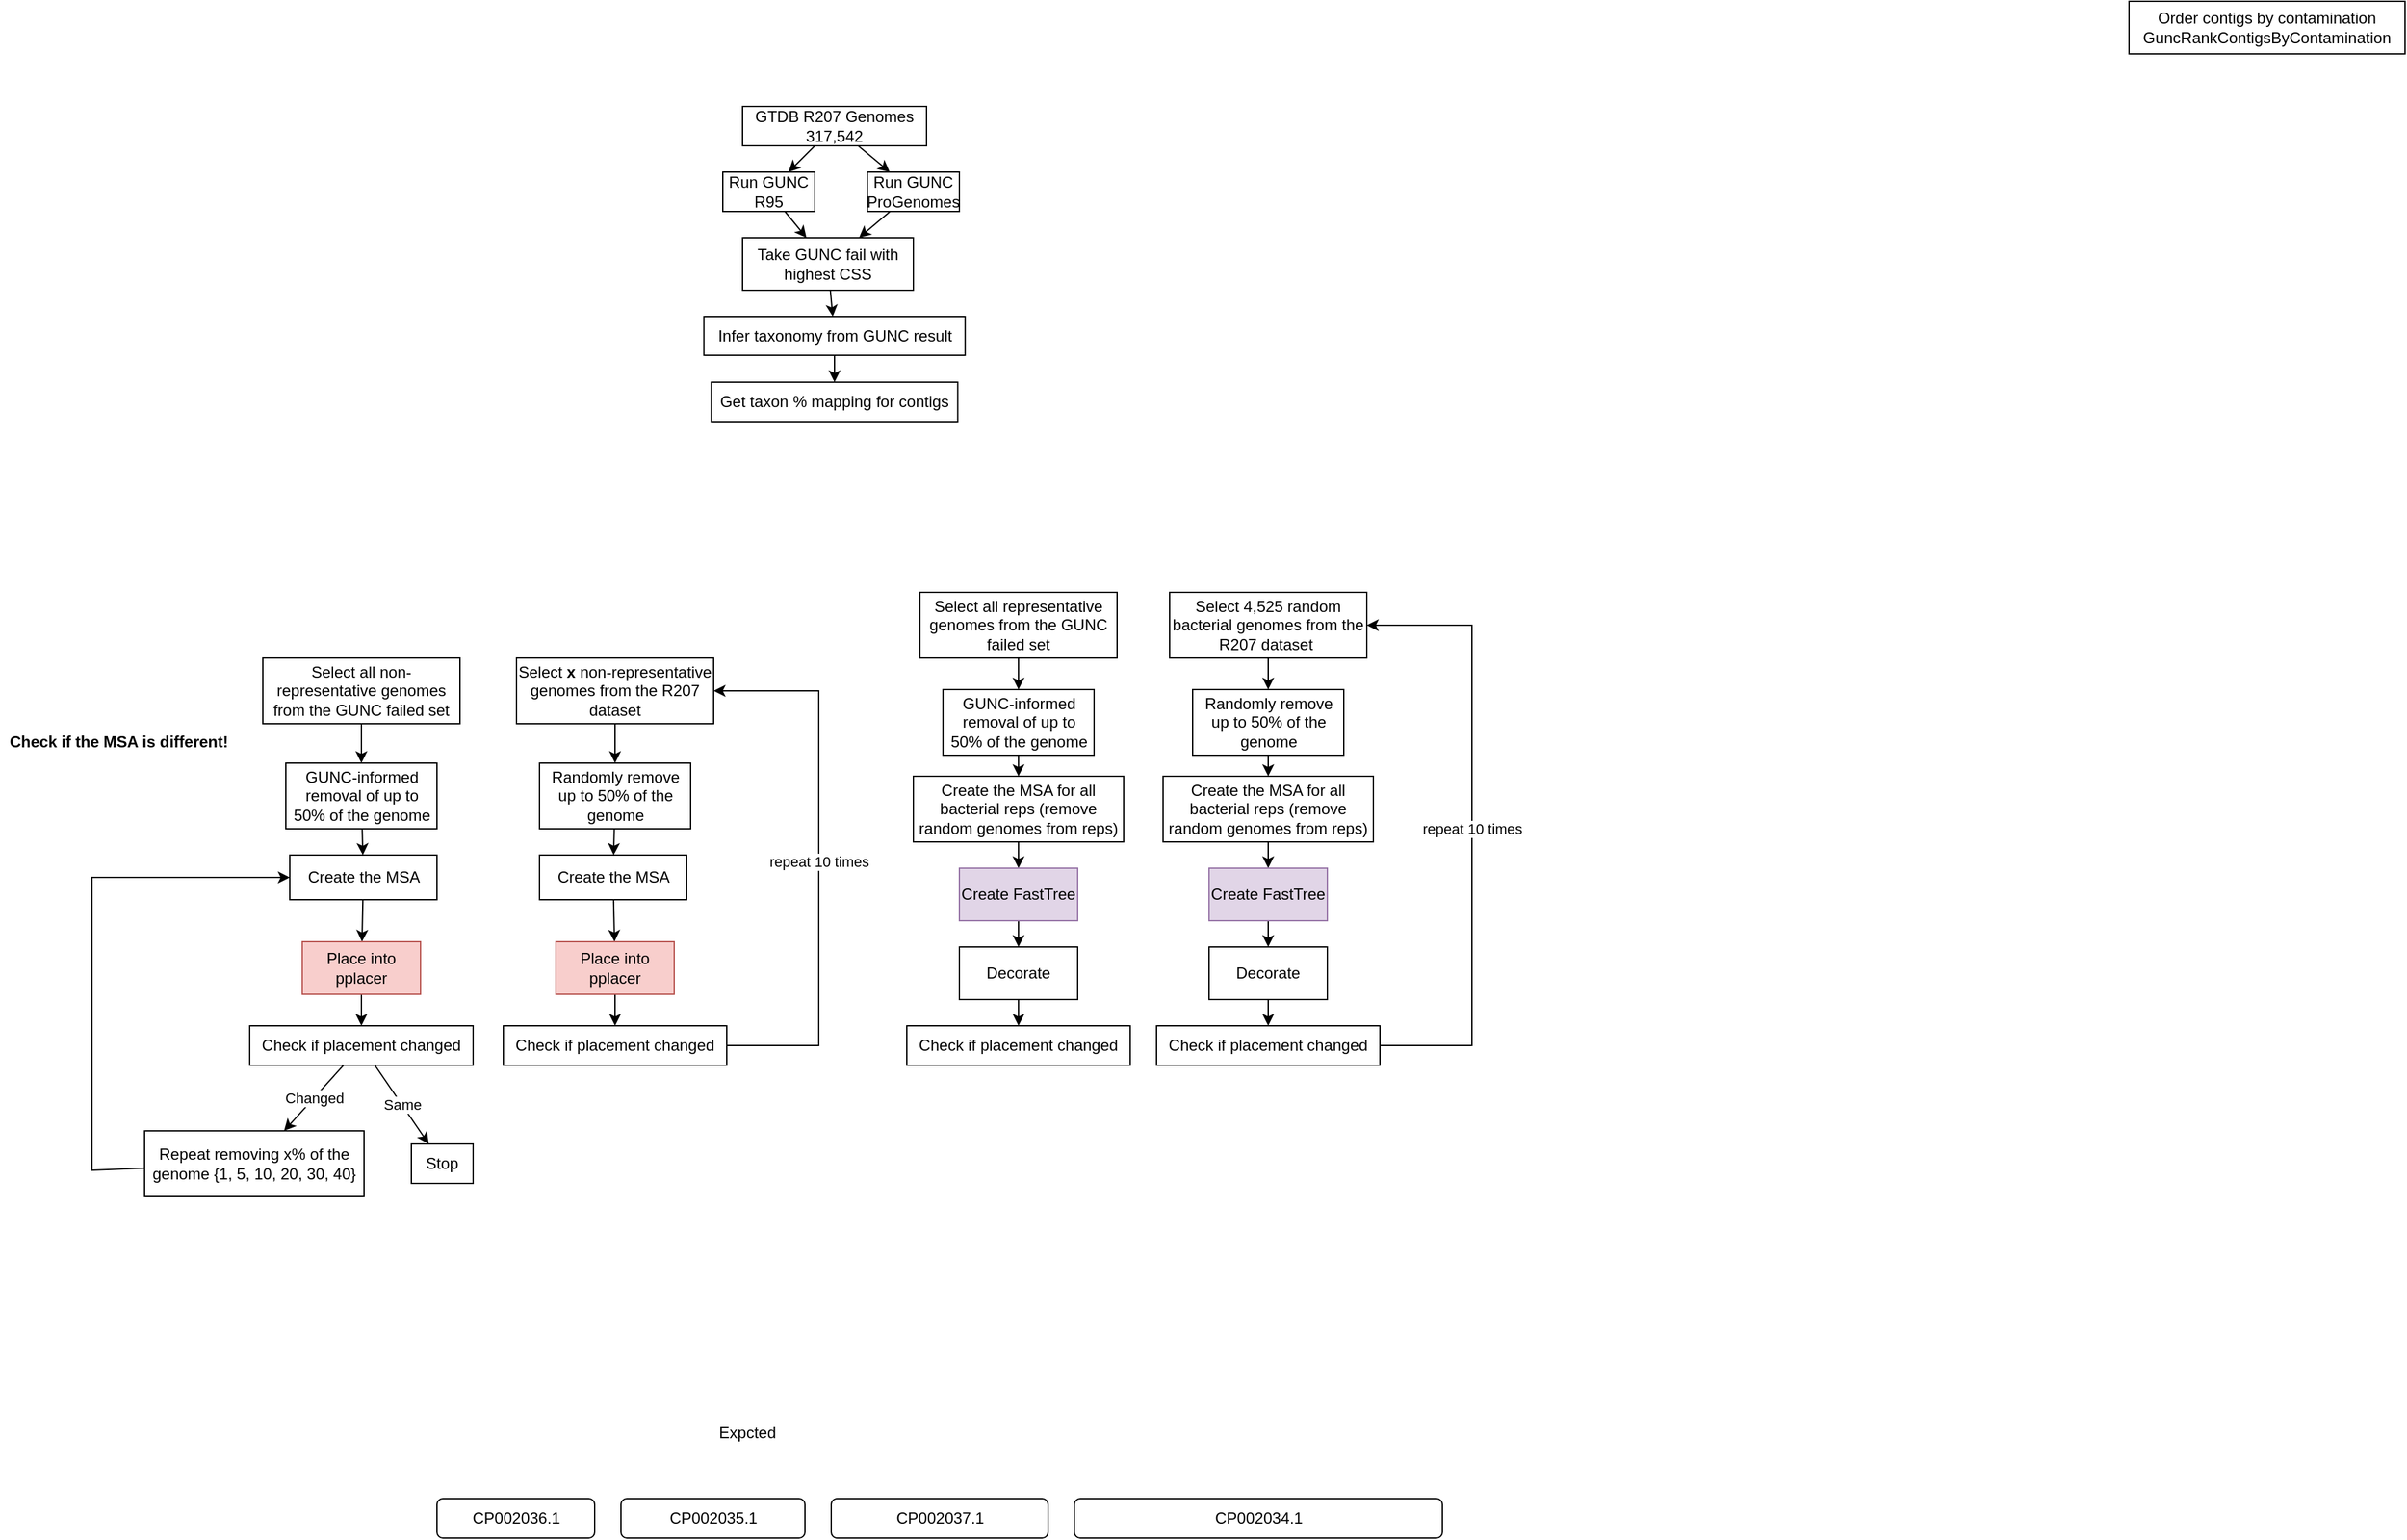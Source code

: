 <mxfile version="15.7.3" type="device" pages="2"><diagram id="BZs-kyZSfalM-sCaPS3Q" name="Page-1"><mxGraphModel dx="2760" dy="851" grid="1" gridSize="10" guides="1" tooltips="1" connect="1" arrows="1" fold="1" page="1" pageScale="1" pageWidth="827" pageHeight="1169" math="0" shadow="0"><root><mxCell id="0"/><mxCell id="1" parent="0"/><mxCell id="343sJYEbCged1Htj7GP3-2" value="Order contigs by contamination&lt;br&gt;GuncRankContigsByContamination" style="rounded=0;whiteSpace=wrap;html=1;" parent="1" vertex="1"><mxGeometry x="410" y="250" width="210" height="40" as="geometry"/></mxCell><mxCell id="XcvEjJbBpCbjyc1W0WB5-16" style="edgeStyle=none;rounded=0;orthogonalLoop=1;jettySize=auto;html=1;" parent="1" source="XcvEjJbBpCbjyc1W0WB5-14" target="XcvEjJbBpCbjyc1W0WB5-15" edge="1"><mxGeometry relative="1" as="geometry"/></mxCell><mxCell id="XcvEjJbBpCbjyc1W0WB5-14" value="Select 4,525 random bacterial genomes from the R207 dataset&amp;nbsp;" style="whiteSpace=wrap;html=1;" parent="1" vertex="1"><mxGeometry x="-320" y="700" width="150" height="50" as="geometry"/></mxCell><mxCell id="XcvEjJbBpCbjyc1W0WB5-18" style="edgeStyle=none;rounded=0;orthogonalLoop=1;jettySize=auto;html=1;" parent="1" source="XcvEjJbBpCbjyc1W0WB5-15" target="XcvEjJbBpCbjyc1W0WB5-17" edge="1"><mxGeometry relative="1" as="geometry"/></mxCell><mxCell id="XcvEjJbBpCbjyc1W0WB5-15" value="Randomly remove up to 50% of the genome" style="whiteSpace=wrap;html=1;" parent="1" vertex="1"><mxGeometry x="-302.5" y="774" width="115" height="50" as="geometry"/></mxCell><mxCell id="XcvEjJbBpCbjyc1W0WB5-20" style="edgeStyle=none;rounded=0;orthogonalLoop=1;jettySize=auto;html=1;" parent="1" source="XcvEjJbBpCbjyc1W0WB5-17" target="XcvEjJbBpCbjyc1W0WB5-19" edge="1"><mxGeometry relative="1" as="geometry"/></mxCell><mxCell id="XcvEjJbBpCbjyc1W0WB5-17" value="Create the MSA for all bacterial reps (remove random genomes from reps)" style="whiteSpace=wrap;html=1;" parent="1" vertex="1"><mxGeometry x="-325" y="840" width="160" height="50" as="geometry"/></mxCell><mxCell id="XcvEjJbBpCbjyc1W0WB5-22" style="edgeStyle=none;rounded=0;orthogonalLoop=1;jettySize=auto;html=1;" parent="1" source="XcvEjJbBpCbjyc1W0WB5-19" target="XcvEjJbBpCbjyc1W0WB5-21" edge="1"><mxGeometry relative="1" as="geometry"/></mxCell><mxCell id="XcvEjJbBpCbjyc1W0WB5-19" value="Create FastTree" style="whiteSpace=wrap;html=1;fillColor=#e1d5e7;strokeColor=#9673a6;" parent="1" vertex="1"><mxGeometry x="-290" y="910" width="90" height="40" as="geometry"/></mxCell><mxCell id="XcvEjJbBpCbjyc1W0WB5-24" style="edgeStyle=none;rounded=0;orthogonalLoop=1;jettySize=auto;html=1;" parent="1" source="XcvEjJbBpCbjyc1W0WB5-21" target="XcvEjJbBpCbjyc1W0WB5-23" edge="1"><mxGeometry relative="1" as="geometry"/></mxCell><mxCell id="XcvEjJbBpCbjyc1W0WB5-21" value="Decorate" style="whiteSpace=wrap;html=1;" parent="1" vertex="1"><mxGeometry x="-290" y="970" width="90" height="40" as="geometry"/></mxCell><mxCell id="XcvEjJbBpCbjyc1W0WB5-25" value="repeat 10 times" style="edgeStyle=none;rounded=0;orthogonalLoop=1;jettySize=auto;html=1;" parent="1" source="XcvEjJbBpCbjyc1W0WB5-23" target="XcvEjJbBpCbjyc1W0WB5-14" edge="1"><mxGeometry relative="1" as="geometry"><Array as="points"><mxPoint x="-90" y="1045"/><mxPoint x="-90" y="725"/></Array></mxGeometry></mxCell><mxCell id="XcvEjJbBpCbjyc1W0WB5-23" value="Check if placement changed" style="whiteSpace=wrap;html=1;" parent="1" vertex="1"><mxGeometry x="-330" y="1030" width="170" height="30" as="geometry"/></mxCell><mxCell id="XcvEjJbBpCbjyc1W0WB5-36" style="edgeStyle=none;rounded=0;orthogonalLoop=1;jettySize=auto;html=1;" parent="1" source="XcvEjJbBpCbjyc1W0WB5-27" target="XcvEjJbBpCbjyc1W0WB5-30" edge="1"><mxGeometry relative="1" as="geometry"/></mxCell><mxCell id="XcvEjJbBpCbjyc1W0WB5-27" value="GUNC-informed removal of up to 50% of the genome" style="whiteSpace=wrap;html=1;" parent="1" vertex="1"><mxGeometry x="-492.5" y="774" width="115" height="50" as="geometry"/></mxCell><mxCell id="XcvEjJbBpCbjyc1W0WB5-29" style="edgeStyle=none;rounded=0;orthogonalLoop=1;jettySize=auto;html=1;" parent="1" source="XcvEjJbBpCbjyc1W0WB5-30" target="XcvEjJbBpCbjyc1W0WB5-32" edge="1"><mxGeometry relative="1" as="geometry"/></mxCell><mxCell id="XcvEjJbBpCbjyc1W0WB5-30" value="Create the MSA for all bacterial reps (remove random genomes from reps)" style="whiteSpace=wrap;html=1;" parent="1" vertex="1"><mxGeometry x="-515" y="840" width="160" height="50" as="geometry"/></mxCell><mxCell id="XcvEjJbBpCbjyc1W0WB5-31" style="edgeStyle=none;rounded=0;orthogonalLoop=1;jettySize=auto;html=1;" parent="1" source="XcvEjJbBpCbjyc1W0WB5-32" target="XcvEjJbBpCbjyc1W0WB5-34" edge="1"><mxGeometry relative="1" as="geometry"/></mxCell><mxCell id="XcvEjJbBpCbjyc1W0WB5-32" value="Create FastTree" style="whiteSpace=wrap;html=1;fillColor=#e1d5e7;strokeColor=#9673a6;" parent="1" vertex="1"><mxGeometry x="-480" y="910" width="90" height="40" as="geometry"/></mxCell><mxCell id="XcvEjJbBpCbjyc1W0WB5-33" style="edgeStyle=none;rounded=0;orthogonalLoop=1;jettySize=auto;html=1;" parent="1" source="XcvEjJbBpCbjyc1W0WB5-34" target="XcvEjJbBpCbjyc1W0WB5-35" edge="1"><mxGeometry relative="1" as="geometry"/></mxCell><mxCell id="XcvEjJbBpCbjyc1W0WB5-34" value="Decorate" style="whiteSpace=wrap;html=1;" parent="1" vertex="1"><mxGeometry x="-480" y="970" width="90" height="40" as="geometry"/></mxCell><mxCell id="XcvEjJbBpCbjyc1W0WB5-35" value="Check if placement changed" style="whiteSpace=wrap;html=1;" parent="1" vertex="1"><mxGeometry x="-520" y="1030" width="170" height="30" as="geometry"/></mxCell><mxCell id="XcvEjJbBpCbjyc1W0WB5-57" style="edgeStyle=none;rounded=0;orthogonalLoop=1;jettySize=auto;html=1;" parent="1" source="XcvEjJbBpCbjyc1W0WB5-38" target="XcvEjJbBpCbjyc1W0WB5-42" edge="1"><mxGeometry relative="1" as="geometry"/></mxCell><mxCell id="XcvEjJbBpCbjyc1W0WB5-38" value="Select &lt;b&gt;x&lt;/b&gt;&amp;nbsp;non-representative genomes from the R207 dataset" style="whiteSpace=wrap;html=1;" parent="1" vertex="1"><mxGeometry x="-817" y="750" width="150" height="50" as="geometry"/></mxCell><mxCell id="XcvEjJbBpCbjyc1W0WB5-56" style="edgeStyle=none;rounded=0;orthogonalLoop=1;jettySize=auto;html=1;" parent="1" source="XcvEjJbBpCbjyc1W0WB5-39" target="XcvEjJbBpCbjyc1W0WB5-58" edge="1"><mxGeometry relative="1" as="geometry"><mxPoint x="-935" y="896" as="targetPoint"/></mxGeometry></mxCell><mxCell id="XcvEjJbBpCbjyc1W0WB5-39" value="GUNC-informed removal of up to 50% of the genome" style="whiteSpace=wrap;html=1;" parent="1" vertex="1"><mxGeometry x="-992.5" y="830" width="115" height="50" as="geometry"/></mxCell><mxCell id="XcvEjJbBpCbjyc1W0WB5-41" style="edgeStyle=none;rounded=0;orthogonalLoop=1;jettySize=auto;html=1;" parent="1" source="XcvEjJbBpCbjyc1W0WB5-42" target="XcvEjJbBpCbjyc1W0WB5-44" edge="1"><mxGeometry relative="1" as="geometry"/></mxCell><mxCell id="XcvEjJbBpCbjyc1W0WB5-42" value="Randomly remove up to 50% of the genome" style="whiteSpace=wrap;html=1;" parent="1" vertex="1"><mxGeometry x="-799.5" y="830" width="115" height="50" as="geometry"/></mxCell><mxCell id="XcvEjJbBpCbjyc1W0WB5-43" style="edgeStyle=none;rounded=0;orthogonalLoop=1;jettySize=auto;html=1;" parent="1" source="XcvEjJbBpCbjyc1W0WB5-44" target="XcvEjJbBpCbjyc1W0WB5-46" edge="1"><mxGeometry relative="1" as="geometry"/></mxCell><mxCell id="XcvEjJbBpCbjyc1W0WB5-44" value="Create the MSA" style="whiteSpace=wrap;html=1;" parent="1" vertex="1"><mxGeometry x="-799.5" y="900" width="112" height="34" as="geometry"/></mxCell><mxCell id="XcvEjJbBpCbjyc1W0WB5-45" style="edgeStyle=none;rounded=0;orthogonalLoop=1;jettySize=auto;html=1;" parent="1" source="XcvEjJbBpCbjyc1W0WB5-46" target="XcvEjJbBpCbjyc1W0WB5-50" edge="1"><mxGeometry relative="1" as="geometry"><mxPoint x="-742" y="1026" as="targetPoint"/></mxGeometry></mxCell><mxCell id="XcvEjJbBpCbjyc1W0WB5-46" value="Place into pplacer" style="whiteSpace=wrap;html=1;fillColor=#f8cecc;strokeColor=#b85450;" parent="1" vertex="1"><mxGeometry x="-787" y="966" width="90" height="40" as="geometry"/></mxCell><mxCell id="XcvEjJbBpCbjyc1W0WB5-49" value="repeat 10 times" style="edgeStyle=none;rounded=0;orthogonalLoop=1;jettySize=auto;html=1;" parent="1" source="XcvEjJbBpCbjyc1W0WB5-50" target="XcvEjJbBpCbjyc1W0WB5-38" edge="1"><mxGeometry relative="1" as="geometry"><Array as="points"><mxPoint x="-587" y="1045"/><mxPoint x="-587" y="775"/></Array></mxGeometry></mxCell><mxCell id="XcvEjJbBpCbjyc1W0WB5-50" value="Check if placement changed" style="whiteSpace=wrap;html=1;" parent="1" vertex="1"><mxGeometry x="-827" y="1030" width="170" height="30" as="geometry"/></mxCell><mxCell id="XcvEjJbBpCbjyc1W0WB5-51" style="edgeStyle=none;rounded=0;orthogonalLoop=1;jettySize=auto;html=1;" parent="1" source="XcvEjJbBpCbjyc1W0WB5-58" target="XcvEjJbBpCbjyc1W0WB5-54" edge="1"><mxGeometry relative="1" as="geometry"><mxPoint x="-935" y="946" as="sourcePoint"/></mxGeometry></mxCell><mxCell id="XcvEjJbBpCbjyc1W0WB5-53" style="edgeStyle=none;rounded=0;orthogonalLoop=1;jettySize=auto;html=1;" parent="1" source="XcvEjJbBpCbjyc1W0WB5-54" target="XcvEjJbBpCbjyc1W0WB5-55" edge="1"><mxGeometry relative="1" as="geometry"><mxPoint x="-935" y="1026" as="targetPoint"/></mxGeometry></mxCell><mxCell id="XcvEjJbBpCbjyc1W0WB5-54" value="Place into pplacer" style="whiteSpace=wrap;html=1;fillColor=#f8cecc;strokeColor=#b85450;" parent="1" vertex="1"><mxGeometry x="-980" y="966" width="90" height="40" as="geometry"/></mxCell><mxCell id="XcvEjJbBpCbjyc1W0WB5-78" value="Same" style="edgeStyle=none;rounded=0;orthogonalLoop=1;jettySize=auto;html=1;" parent="1" source="XcvEjJbBpCbjyc1W0WB5-55" target="XcvEjJbBpCbjyc1W0WB5-77" edge="1"><mxGeometry relative="1" as="geometry"/></mxCell><mxCell id="XcvEjJbBpCbjyc1W0WB5-81" value="Changed" style="edgeStyle=none;rounded=0;orthogonalLoop=1;jettySize=auto;html=1;" parent="1" source="XcvEjJbBpCbjyc1W0WB5-55" target="XcvEjJbBpCbjyc1W0WB5-80" edge="1"><mxGeometry relative="1" as="geometry"/></mxCell><mxCell id="XcvEjJbBpCbjyc1W0WB5-55" value="Check if placement changed" style="whiteSpace=wrap;html=1;" parent="1" vertex="1"><mxGeometry x="-1020" y="1030" width="170" height="30" as="geometry"/></mxCell><mxCell id="XcvEjJbBpCbjyc1W0WB5-58" value="Create the MSA" style="whiteSpace=wrap;html=1;" parent="1" vertex="1"><mxGeometry x="-989.5" y="900" width="112" height="34" as="geometry"/></mxCell><mxCell id="XcvEjJbBpCbjyc1W0WB5-64" style="edgeStyle=none;rounded=0;orthogonalLoop=1;jettySize=auto;html=1;" parent="1" source="XcvEjJbBpCbjyc1W0WB5-59" target="XcvEjJbBpCbjyc1W0WB5-62" edge="1"><mxGeometry relative="1" as="geometry"/></mxCell><mxCell id="XcvEjJbBpCbjyc1W0WB5-65" style="edgeStyle=none;rounded=0;orthogonalLoop=1;jettySize=auto;html=1;" parent="1" source="XcvEjJbBpCbjyc1W0WB5-59" target="XcvEjJbBpCbjyc1W0WB5-61" edge="1"><mxGeometry relative="1" as="geometry"/></mxCell><mxCell id="XcvEjJbBpCbjyc1W0WB5-59" value="GTDB R207 Genomes&lt;br&gt;317,542" style="rounded=0;whiteSpace=wrap;html=1;" parent="1" vertex="1"><mxGeometry x="-645" y="330" width="140" height="30" as="geometry"/></mxCell><mxCell id="XcvEjJbBpCbjyc1W0WB5-66" style="edgeStyle=none;rounded=0;orthogonalLoop=1;jettySize=auto;html=1;" parent="1" source="XcvEjJbBpCbjyc1W0WB5-61" target="XcvEjJbBpCbjyc1W0WB5-63" edge="1"><mxGeometry relative="1" as="geometry"/></mxCell><mxCell id="XcvEjJbBpCbjyc1W0WB5-61" value="Run GUNC R95" style="rounded=0;whiteSpace=wrap;html=1;" parent="1" vertex="1"><mxGeometry x="-660" y="380" width="70" height="30" as="geometry"/></mxCell><mxCell id="XcvEjJbBpCbjyc1W0WB5-67" style="edgeStyle=none;rounded=0;orthogonalLoop=1;jettySize=auto;html=1;" parent="1" source="XcvEjJbBpCbjyc1W0WB5-62" target="XcvEjJbBpCbjyc1W0WB5-63" edge="1"><mxGeometry relative="1" as="geometry"/></mxCell><mxCell id="XcvEjJbBpCbjyc1W0WB5-62" value="Run GUNC ProGenomes" style="rounded=0;whiteSpace=wrap;html=1;" parent="1" vertex="1"><mxGeometry x="-550" y="380" width="70" height="30" as="geometry"/></mxCell><mxCell id="XcvEjJbBpCbjyc1W0WB5-70" style="edgeStyle=none;rounded=0;orthogonalLoop=1;jettySize=auto;html=1;" parent="1" source="XcvEjJbBpCbjyc1W0WB5-63" target="XcvEjJbBpCbjyc1W0WB5-68" edge="1"><mxGeometry relative="1" as="geometry"/></mxCell><mxCell id="XcvEjJbBpCbjyc1W0WB5-63" value="Take GUNC fail with highest CSS" style="rounded=0;whiteSpace=wrap;html=1;" parent="1" vertex="1"><mxGeometry x="-645" y="430" width="130" height="40" as="geometry"/></mxCell><mxCell id="XcvEjJbBpCbjyc1W0WB5-72" style="edgeStyle=none;rounded=0;orthogonalLoop=1;jettySize=auto;html=1;" parent="1" source="XcvEjJbBpCbjyc1W0WB5-68" target="XcvEjJbBpCbjyc1W0WB5-71" edge="1"><mxGeometry relative="1" as="geometry"/></mxCell><mxCell id="XcvEjJbBpCbjyc1W0WB5-68" value="Infer taxonomy from GUNC result" style="rounded=0;whiteSpace=wrap;html=1;" parent="1" vertex="1"><mxGeometry x="-674.37" y="490" width="198.75" height="29.5" as="geometry"/></mxCell><mxCell id="XcvEjJbBpCbjyc1W0WB5-71" value="Get taxon % mapping for contigs" style="rounded=0;whiteSpace=wrap;html=1;" parent="1" vertex="1"><mxGeometry x="-668.75" y="540" width="187.5" height="30" as="geometry"/></mxCell><mxCell id="XcvEjJbBpCbjyc1W0WB5-74" style="edgeStyle=none;rounded=0;orthogonalLoop=1;jettySize=auto;html=1;" parent="1" source="XcvEjJbBpCbjyc1W0WB5-73" target="XcvEjJbBpCbjyc1W0WB5-39" edge="1"><mxGeometry relative="1" as="geometry"/></mxCell><mxCell id="XcvEjJbBpCbjyc1W0WB5-73" value="Select all non-representative genomes from the GUNC failed set" style="whiteSpace=wrap;html=1;" parent="1" vertex="1"><mxGeometry x="-1010" y="750" width="150" height="50" as="geometry"/></mxCell><mxCell id="XcvEjJbBpCbjyc1W0WB5-76" style="edgeStyle=none;rounded=0;orthogonalLoop=1;jettySize=auto;html=1;" parent="1" source="XcvEjJbBpCbjyc1W0WB5-75" target="XcvEjJbBpCbjyc1W0WB5-27" edge="1"><mxGeometry relative="1" as="geometry"/></mxCell><mxCell id="XcvEjJbBpCbjyc1W0WB5-75" value="Select all representative genomes from the GUNC failed set" style="whiteSpace=wrap;html=1;" parent="1" vertex="1"><mxGeometry x="-510" y="700" width="150" height="50" as="geometry"/></mxCell><mxCell id="XcvEjJbBpCbjyc1W0WB5-77" value="Stop" style="whiteSpace=wrap;html=1;" parent="1" vertex="1"><mxGeometry x="-897" y="1120" width="47" height="30" as="geometry"/></mxCell><mxCell id="XcvEjJbBpCbjyc1W0WB5-82" style="edgeStyle=none;rounded=0;orthogonalLoop=1;jettySize=auto;html=1;" parent="1" source="XcvEjJbBpCbjyc1W0WB5-80" target="XcvEjJbBpCbjyc1W0WB5-58" edge="1"><mxGeometry relative="1" as="geometry"><Array as="points"><mxPoint x="-1140" y="1140"/><mxPoint x="-1140" y="917"/></Array></mxGeometry></mxCell><mxCell id="XcvEjJbBpCbjyc1W0WB5-80" value="Repeat removing x% of the genome {1, 5, 10, 20, 30, 40}" style="whiteSpace=wrap;html=1;" parent="1" vertex="1"><mxGeometry x="-1100" y="1110" width="167" height="50" as="geometry"/></mxCell><mxCell id="XcvEjJbBpCbjyc1W0WB5-83" value="Check if the MSA is different!" style="text;html=1;align=center;verticalAlign=middle;resizable=0;points=[];autosize=1;strokeColor=none;fillColor=none;fontStyle=1" parent="1" vertex="1"><mxGeometry x="-1210" y="804" width="180" height="20" as="geometry"/></mxCell><mxCell id="XcvEjJbBpCbjyc1W0WB5-110" value="CP002036.1" style="rounded=1;whiteSpace=wrap;html=1;" parent="1" vertex="1"><mxGeometry x="-877.5" y="1390" width="120" height="30" as="geometry"/></mxCell><mxCell id="XcvEjJbBpCbjyc1W0WB5-111" value="CP002035.1" style="rounded=1;whiteSpace=wrap;html=1;" parent="1" vertex="1"><mxGeometry x="-737.5" y="1390" width="140" height="30" as="geometry"/></mxCell><mxCell id="XcvEjJbBpCbjyc1W0WB5-112" value="CP002037.1" style="rounded=1;whiteSpace=wrap;html=1;" parent="1" vertex="1"><mxGeometry x="-577.5" y="1390" width="165" height="30" as="geometry"/></mxCell><mxCell id="XcvEjJbBpCbjyc1W0WB5-113" value="CP002034.1" style="rounded=1;whiteSpace=wrap;html=1;" parent="1" vertex="1"><mxGeometry x="-392.5" y="1390" width="280" height="30" as="geometry"/></mxCell><mxCell id="XcvEjJbBpCbjyc1W0WB5-116" value="Expcted&amp;nbsp;" style="text;html=1;align=center;verticalAlign=middle;resizable=0;points=[];autosize=1;strokeColor=none;fillColor=none;" parent="1" vertex="1"><mxGeometry x="-670" y="1330" width="60" height="20" as="geometry"/></mxCell></root></mxGraphModel></diagram><diagram id="Y4Dt-cmlmtaHVIxsME1d" name="Page-2"><mxGraphModel dx="4414" dy="851" grid="1" gridSize="10" guides="1" tooltips="1" connect="1" arrows="1" fold="1" page="1" pageScale="1" pageWidth="827" pageHeight="1169" math="0" shadow="0"><root><mxCell id="VCUeWXn0APNbVg7jSw_m-0"/><mxCell id="VCUeWXn0APNbVg7jSw_m-1" parent="VCUeWXn0APNbVg7jSw_m-0"/><mxCell id="VCUeWXn0APNbVg7jSw_m-25" style="edgeStyle=none;rounded=0;orthogonalLoop=1;jettySize=auto;html=1;" parent="VCUeWXn0APNbVg7jSw_m-1" source="VCUeWXn0APNbVg7jSw_m-5" target="GFl9gt4Ej0e4ldqaMRgt-75" edge="1"><mxGeometry relative="1" as="geometry"><mxPoint x="-2475.75" y="505" as="targetPoint"/></mxGeometry></mxCell><mxCell id="VCUeWXn0APNbVg7jSw_m-5" value="Random removal of contigs to test species clustering.&lt;br&gt;&lt;br&gt;Randomly select 35,723 genomes 10x times. Randomly remove contigs&lt;br&gt;&lt;b&gt;fastani_random&lt;/b&gt;" style="whiteSpace=wrap;html=1;" parent="VCUeWXn0APNbVg7jSw_m-1" vertex="1"><mxGeometry x="-2572.5" y="380" width="260" height="110" as="geometry"/></mxCell><mxCell id="GFl9gt4Ej0e4ldqaMRgt-47" style="edgeStyle=none;rounded=0;orthogonalLoop=1;jettySize=auto;html=1;" parent="VCUeWXn0APNbVg7jSw_m-1" source="VCUeWXn0APNbVg7jSw_m-7" target="GFl9gt4Ej0e4ldqaMRgt-36" edge="1"><mxGeometry relative="1" as="geometry"/></mxCell><mxCell id="GFl9gt4Ej0e4ldqaMRgt-48" style="edgeStyle=none;rounded=0;orthogonalLoop=1;jettySize=auto;html=1;" parent="VCUeWXn0APNbVg7jSw_m-1" source="VCUeWXn0APNbVg7jSw_m-7" target="GFl9gt4Ej0e4ldqaMRgt-42" edge="1"><mxGeometry relative="1" as="geometry"/></mxCell><mxCell id="GFl9gt4Ej0e4ldqaMRgt-53" style="edgeStyle=none;rounded=0;orthogonalLoop=1;jettySize=auto;html=1;" parent="VCUeWXn0APNbVg7jSw_m-1" source="VCUeWXn0APNbVg7jSw_m-7" target="GFl9gt4Ej0e4ldqaMRgt-52" edge="1"><mxGeometry relative="1" as="geometry"/></mxCell><mxCell id="VCUeWXn0APNbVg7jSw_m-7" value="&lt;span&gt;FastTree (full tree)&lt;br&gt;BAC120 reps + GUNC failed bac&lt;br&gt;&lt;b&gt;fasttree_full_tree_non_reps&lt;/b&gt;&lt;br&gt;&lt;/span&gt;" style="whiteSpace=wrap;html=1;fillColor=#e1d5e7;strokeColor=#9673a6;" parent="VCUeWXn0APNbVg7jSw_m-1" vertex="1"><mxGeometry x="-1392.5" y="310" width="229.5" height="50" as="geometry"/></mxCell><mxCell id="VCUeWXn0APNbVg7jSw_m-10" style="edgeStyle=none;rounded=0;orthogonalLoop=1;jettySize=auto;html=1;" parent="VCUeWXn0APNbVg7jSw_m-1" source="VCUeWXn0APNbVg7jSw_m-9" target="VCUeWXn0APNbVg7jSw_m-5" edge="1"><mxGeometry relative="1" as="geometry"/></mxCell><mxCell id="VCUeWXn0APNbVg7jSw_m-12" style="edgeStyle=none;rounded=0;orthogonalLoop=1;jettySize=auto;html=1;" parent="VCUeWXn0APNbVg7jSw_m-1" source="VCUeWXn0APNbVg7jSw_m-9" target="VCUeWXn0APNbVg7jSw_m-11" edge="1"><mxGeometry relative="1" as="geometry"/></mxCell><mxCell id="VCUeWXn0APNbVg7jSw_m-9" value="&lt;span&gt;FastANI&lt;br&gt;&lt;/span&gt;" style="whiteSpace=wrap;html=1;fillColor=#e1d5e7;strokeColor=#9673a6;" parent="VCUeWXn0APNbVg7jSw_m-1" vertex="1"><mxGeometry x="-2270" y="320" width="140" height="40" as="geometry"/></mxCell><mxCell id="VCUeWXn0APNbVg7jSw_m-14" style="edgeStyle=none;rounded=0;orthogonalLoop=1;jettySize=auto;html=1;" parent="VCUeWXn0APNbVg7jSw_m-1" source="RK6stVoG66xmsVk9SB2b-3" target="VCUeWXn0APNbVg7jSw_m-13" edge="1"><mxGeometry relative="1" as="geometry"/></mxCell><mxCell id="RK6stVoG66xmsVk9SB2b-4" style="edgeStyle=none;rounded=0;orthogonalLoop=1;jettySize=auto;html=1;" parent="VCUeWXn0APNbVg7jSw_m-1" source="VCUeWXn0APNbVg7jSw_m-11" target="RK6stVoG66xmsVk9SB2b-3" edge="1"><mxGeometry relative="1" as="geometry"/></mxCell><mxCell id="VCUeWXn0APNbVg7jSw_m-11" value="GUNC-directed removal of contigs and re-run clustering workflow.&lt;br&gt;&lt;b&gt;fastani_congruence&lt;/b&gt;" style="whiteSpace=wrap;html=1;" parent="VCUeWXn0APNbVg7jSw_m-1" vertex="1"><mxGeometry x="-2110" y="360" width="230" height="60" as="geometry"/></mxCell><mxCell id="RK6stVoG66xmsVk9SB2b-1" style="rounded=0;orthogonalLoop=1;jettySize=auto;html=1;" parent="VCUeWXn0APNbVg7jSw_m-1" source="VCUeWXn0APNbVg7jSw_m-13" target="RK6stVoG66xmsVk9SB2b-0" edge="1"><mxGeometry relative="1" as="geometry"/></mxCell><mxCell id="VCUeWXn0APNbVg7jSw_m-13" value="fastani_congruence.b_run_fastani.py&lt;br&gt;&lt;br&gt;Redis Queue:&lt;br&gt;FastAniCongruenceRunFastAni c100_p50 (hurley, mrca1-4&amp;nbsp;" style="whiteSpace=wrap;html=1;fillColor=#d5e8d4;strokeColor=#82b366;" parent="VCUeWXn0APNbVg7jSw_m-1" vertex="1"><mxGeometry x="-1996" y="560" width="319.5" height="75" as="geometry"/></mxCell><mxCell id="VCUeWXn0APNbVg7jSw_m-20" style="edgeStyle=none;rounded=0;orthogonalLoop=1;jettySize=auto;html=1;" parent="VCUeWXn0APNbVg7jSw_m-1" source="VCUeWXn0APNbVg7jSw_m-18" target="GFl9gt4Ej0e4ldqaMRgt-9" edge="1"><mxGeometry relative="1" as="geometry"><mxPoint x="-1379" y="870" as="targetPoint"/></mxGeometry></mxCell><mxCell id="VCUeWXn0APNbVg7jSw_m-23" style="edgeStyle=none;rounded=0;orthogonalLoop=1;jettySize=auto;html=1;" parent="VCUeWXn0APNbVg7jSw_m-1" source="VCUeWXn0APNbVg7jSw_m-18" target="GFl9gt4Ej0e4ldqaMRgt-26" edge="1"><mxGeometry relative="1" as="geometry"><mxPoint x="-1145.119" y="870" as="targetPoint"/></mxGeometry></mxCell><mxCell id="GFl9gt4Ej0e4ldqaMRgt-11" style="edgeStyle=none;rounded=0;orthogonalLoop=1;jettySize=auto;html=1;" parent="VCUeWXn0APNbVg7jSw_m-1" source="VCUeWXn0APNbVg7jSw_m-18" target="GFl9gt4Ej0e4ldqaMRgt-10" edge="1"><mxGeometry relative="1" as="geometry"/></mxCell><mxCell id="VCUeWXn0APNbVg7jSw_m-18" value="&lt;span&gt;FastTree (reps only)&lt;br&gt;BAC120 reps that failed GUNC&lt;br&gt;&lt;b&gt;fasttree_marker_analysis&lt;/b&gt;&lt;br&gt;&lt;/span&gt;" style="whiteSpace=wrap;html=1;fillColor=#e1d5e7;strokeColor=#9673a6;" parent="VCUeWXn0APNbVg7jSw_m-1" vertex="1"><mxGeometry x="-1427.25" y="820" width="229.5" height="50" as="geometry"/></mxCell><mxCell id="RK6stVoG66xmsVk9SB2b-7" style="edgeStyle=none;rounded=0;orthogonalLoop=1;jettySize=auto;html=1;" parent="VCUeWXn0APNbVg7jSw_m-1" edge="1"><mxGeometry relative="1" as="geometry"><mxPoint x="-1368.571" y="1010" as="targetPoint"/></mxGeometry></mxCell><mxCell id="RK6stVoG66xmsVk9SB2b-9" style="edgeStyle=none;rounded=0;orthogonalLoop=1;jettySize=auto;html=1;" parent="VCUeWXn0APNbVg7jSw_m-1" edge="1"><mxGeometry relative="1" as="geometry"><mxPoint x="-1612.857" y="1000" as="targetPoint"/></mxGeometry></mxCell><mxCell id="RK6stVoG66xmsVk9SB2b-0" value="fastani_congruence.c_analyse_fastani.py&lt;br&gt;&lt;br&gt;c100_p50 (todo)" style="whiteSpace=wrap;html=1;fillColor=#f8cecc;strokeColor=#b85450;" parent="VCUeWXn0APNbVg7jSw_m-1" vertex="1"><mxGeometry x="-1961.25" y="650" width="250" height="50" as="geometry"/></mxCell><mxCell id="GFl9gt4Ej0e4ldqaMRgt-1" style="rounded=0;orthogonalLoop=1;jettySize=auto;html=1;" parent="VCUeWXn0APNbVg7jSw_m-1" source="RK6stVoG66xmsVk9SB2b-3" target="GFl9gt4Ej0e4ldqaMRgt-0" edge="1"><mxGeometry relative="1" as="geometry"/></mxCell><mxCell id="RK6stVoG66xmsVk9SB2b-3" value="fastani_congruence.a_run_mash.py&lt;br&gt;&lt;br&gt;FastAniCongruenceRunMash c100_p50 (done)&lt;br&gt;FastAniCongruenceRunMash c50_p50 (done)" style="whiteSpace=wrap;html=1;fillColor=#d5e8d4;strokeColor=#82b366;" parent="VCUeWXn0APNbVg7jSw_m-1" vertex="1"><mxGeometry x="-2135" y="440" width="280" height="60" as="geometry"/></mxCell><mxCell id="GFl9gt4Ej0e4ldqaMRgt-3" style="edgeStyle=none;rounded=0;orthogonalLoop=1;jettySize=auto;html=1;" parent="VCUeWXn0APNbVg7jSw_m-1" source="GFl9gt4Ej0e4ldqaMRgt-0" target="GFl9gt4Ej0e4ldqaMRgt-2" edge="1"><mxGeometry relative="1" as="geometry"/></mxCell><mxCell id="GFl9gt4Ej0e4ldqaMRgt-0" value="fastani_congruence.b_run_fastani.py&lt;br&gt;&lt;br&gt;Redis Queue:&lt;br&gt;FastAniCongruenceRunFastAni c50_p50 (TODO)" style="whiteSpace=wrap;html=1;fillColor=#d5e8d4;strokeColor=#82b366;" parent="VCUeWXn0APNbVg7jSw_m-1" vertex="1"><mxGeometry x="-2312.5" y="560" width="300" height="70" as="geometry"/></mxCell><mxCell id="GFl9gt4Ej0e4ldqaMRgt-2" value="fastani_congruence.c_analyse_fastani.py&lt;br&gt;&lt;br&gt;c50_p50 (todo)" style="whiteSpace=wrap;html=1;fillColor=#f8cecc;strokeColor=#b85450;" parent="VCUeWXn0APNbVg7jSw_m-1" vertex="1"><mxGeometry x="-2287.75" y="650" width="240" height="60" as="geometry"/></mxCell><mxCell id="GFl9gt4Ej0e4ldqaMRgt-14" style="edgeStyle=none;rounded=0;orthogonalLoop=1;jettySize=auto;html=1;" parent="VCUeWXn0APNbVg7jSw_m-1" source="GFl9gt4Ej0e4ldqaMRgt-9" target="GFl9gt4Ej0e4ldqaMRgt-13" edge="1"><mxGeometry relative="1" as="geometry"/></mxCell><mxCell id="GFl9gt4Ej0e4ldqaMRgt-9" value="gunc_a_create_batches&lt;br&gt;c50, p50 =&amp;nbsp;" style="rounded=0;whiteSpace=wrap;html=1;fillColor=#d5e8d4;strokeColor=#82b366;" parent="VCUeWXn0APNbVg7jSw_m-1" vertex="1"><mxGeometry x="-1395" y="890" width="165" height="60" as="geometry"/></mxCell><mxCell id="GFl9gt4Ej0e4ldqaMRgt-15" style="edgeStyle=none;rounded=0;orthogonalLoop=1;jettySize=auto;html=1;" parent="VCUeWXn0APNbVg7jSw_m-1" source="GFl9gt4Ej0e4ldqaMRgt-10" target="GFl9gt4Ej0e4ldqaMRgt-12" edge="1"><mxGeometry relative="1" as="geometry"/></mxCell><mxCell id="GFl9gt4Ej0e4ldqaMRgt-10" value="gunc_a_create_batches&lt;br&gt;c100, p50 =&amp;nbsp;" style="rounded=0;whiteSpace=wrap;html=1;fillColor=#d5e8d4;strokeColor=#82b366;" parent="VCUeWXn0APNbVg7jSw_m-1" vertex="1"><mxGeometry x="-1585" y="890" width="165" height="60" as="geometry"/></mxCell><mxCell id="GFl9gt4Ej0e4ldqaMRgt-17" style="edgeStyle=none;rounded=0;orthogonalLoop=1;jettySize=auto;html=1;" parent="VCUeWXn0APNbVg7jSw_m-1" source="GFl9gt4Ej0e4ldqaMRgt-12" target="GFl9gt4Ej0e4ldqaMRgt-16" edge="1"><mxGeometry relative="1" as="geometry"/></mxCell><mxCell id="GFl9gt4Ej0e4ldqaMRgt-12" value="gunc_b_run_fasttree&lt;br&gt;c100, p50 =&amp;nbsp;" style="rounded=0;whiteSpace=wrap;html=1;fillColor=#d5e8d4;strokeColor=#82b366;" parent="VCUeWXn0APNbVg7jSw_m-1" vertex="1"><mxGeometry x="-1585" y="970" width="165" height="60" as="geometry"/></mxCell><mxCell id="GFl9gt4Ej0e4ldqaMRgt-19" style="edgeStyle=none;rounded=0;orthogonalLoop=1;jettySize=auto;html=1;" parent="VCUeWXn0APNbVg7jSw_m-1" source="GFl9gt4Ej0e4ldqaMRgt-13" target="GFl9gt4Ej0e4ldqaMRgt-18" edge="1"><mxGeometry relative="1" as="geometry"/></mxCell><mxCell id="GFl9gt4Ej0e4ldqaMRgt-13" value="gunc_b_run_fasttree&lt;br&gt;c50, p50 =&amp;nbsp;" style="rounded=0;whiteSpace=wrap;html=1;fillColor=#d5e8d4;strokeColor=#82b366;" parent="VCUeWXn0APNbVg7jSw_m-1" vertex="1"><mxGeometry x="-1395" y="970" width="165" height="60" as="geometry"/></mxCell><mxCell id="GFl9gt4Ej0e4ldqaMRgt-21" style="edgeStyle=none;rounded=0;orthogonalLoop=1;jettySize=auto;html=1;" parent="VCUeWXn0APNbVg7jSw_m-1" source="GFl9gt4Ej0e4ldqaMRgt-16" target="GFl9gt4Ej0e4ldqaMRgt-20" edge="1"><mxGeometry relative="1" as="geometry"/></mxCell><mxCell id="GFl9gt4Ej0e4ldqaMRgt-16" value="gunc_c_decorate&lt;br&gt;c100, p50 =&amp;nbsp;" style="rounded=0;whiteSpace=wrap;html=1;fillColor=#d5e8d4;strokeColor=#82b366;" parent="VCUeWXn0APNbVg7jSw_m-1" vertex="1"><mxGeometry x="-1585" y="1050" width="165" height="60" as="geometry"/></mxCell><mxCell id="GFl9gt4Ej0e4ldqaMRgt-23" style="edgeStyle=none;rounded=0;orthogonalLoop=1;jettySize=auto;html=1;" parent="VCUeWXn0APNbVg7jSw_m-1" source="GFl9gt4Ej0e4ldqaMRgt-18" target="GFl9gt4Ej0e4ldqaMRgt-22" edge="1"><mxGeometry relative="1" as="geometry"/></mxCell><mxCell id="GFl9gt4Ej0e4ldqaMRgt-18" value="gunc_c_decorate&lt;br&gt;c50, p50 =&amp;nbsp;" style="rounded=0;whiteSpace=wrap;html=1;fillColor=#d5e8d4;strokeColor=#82b366;" parent="VCUeWXn0APNbVg7jSw_m-1" vertex="1"><mxGeometry x="-1395" y="1050" width="165" height="60" as="geometry"/></mxCell><mxCell id="GFl9gt4Ej0e4ldqaMRgt-20" value="gunc_d_analyse_decorated&lt;br&gt;c100, p50 = mrca3&amp;nbsp;" style="rounded=0;whiteSpace=wrap;html=1;fillColor=#d5e8d4;strokeColor=#82b366;" parent="VCUeWXn0APNbVg7jSw_m-1" vertex="1"><mxGeometry x="-1585" y="1130" width="165" height="60" as="geometry"/></mxCell><mxCell id="GFl9gt4Ej0e4ldqaMRgt-22" value="gunc_d_analyse_decorated&lt;br&gt;c50, p50 = curtin" style="rounded=0;whiteSpace=wrap;html=1;fillColor=#d5e8d4;strokeColor=#82b366;" parent="VCUeWXn0APNbVg7jSw_m-1" vertex="1"><mxGeometry x="-1395" y="1130" width="165" height="60" as="geometry"/></mxCell><mxCell id="GFl9gt4Ej0e4ldqaMRgt-25" style="edgeStyle=none;rounded=0;orthogonalLoop=1;jettySize=auto;html=1;" parent="VCUeWXn0APNbVg7jSw_m-1" source="GFl9gt4Ej0e4ldqaMRgt-26" target="GFl9gt4Ej0e4ldqaMRgt-28" edge="1"><mxGeometry relative="1" as="geometry"/></mxCell><mxCell id="GFl9gt4Ej0e4ldqaMRgt-26" value="random_a_create_batches" style="rounded=0;whiteSpace=wrap;html=1;fillColor=#d5e8d4;strokeColor=#82b366;" parent="VCUeWXn0APNbVg7jSw_m-1" vertex="1"><mxGeometry x="-1205.25" y="890" width="165" height="35" as="geometry"/></mxCell><mxCell id="GFl9gt4Ej0e4ldqaMRgt-27" style="edgeStyle=none;rounded=0;orthogonalLoop=1;jettySize=auto;html=1;" parent="VCUeWXn0APNbVg7jSw_m-1" source="GFl9gt4Ej0e4ldqaMRgt-28" target="GFl9gt4Ej0e4ldqaMRgt-30" edge="1"><mxGeometry relative="1" as="geometry"/></mxCell><mxCell id="GFl9gt4Ej0e4ldqaMRgt-28" value="random_b_create_batches" style="rounded=0;whiteSpace=wrap;html=1;fillColor=#d5e8d4;strokeColor=#82b366;" parent="VCUeWXn0APNbVg7jSw_m-1" vertex="1"><mxGeometry x="-1205.25" y="940" width="165" height="30" as="geometry"/></mxCell><mxCell id="GFl9gt4Ej0e4ldqaMRgt-29" style="edgeStyle=none;rounded=0;orthogonalLoop=1;jettySize=auto;html=1;" parent="VCUeWXn0APNbVg7jSw_m-1" source="GFl9gt4Ej0e4ldqaMRgt-30" target="GFl9gt4Ej0e4ldqaMRgt-31" edge="1"><mxGeometry relative="1" as="geometry"/></mxCell><mxCell id="GFl9gt4Ej0e4ldqaMRgt-30" value="random_c_run_fasttree" style="rounded=0;whiteSpace=wrap;html=1;fillColor=#d5e8d4;strokeColor=#82b366;" parent="VCUeWXn0APNbVg7jSw_m-1" vertex="1"><mxGeometry x="-1205.25" y="990" width="165" height="30" as="geometry"/></mxCell><mxCell id="GFl9gt4Ej0e4ldqaMRgt-34" style="edgeStyle=none;rounded=0;orthogonalLoop=1;jettySize=auto;html=1;" parent="VCUeWXn0APNbVg7jSw_m-1" source="GFl9gt4Ej0e4ldqaMRgt-31" target="GFl9gt4Ej0e4ldqaMRgt-33" edge="1"><mxGeometry relative="1" as="geometry"/></mxCell><mxCell id="GFl9gt4Ej0e4ldqaMRgt-31" value="random_d_analyse_decorated&lt;br&gt;b[0,2] = &lt;b&gt;mrca2&lt;/b&gt;&lt;br&gt;b[3,4] = &lt;b&gt;fisher&lt;/b&gt;&lt;br&gt;b[5,6] = howard&lt;br&gt;b[7] = &lt;b&gt;mrca4&lt;/b&gt;&lt;br&gt;b[8] = &lt;b&gt;howard&lt;/b&gt;&lt;br&gt;b[9] = &lt;b&gt;hurley&lt;/b&gt;" style="rounded=0;whiteSpace=wrap;html=1;fillColor=#d5e8d4;strokeColor=#82b366;" parent="VCUeWXn0APNbVg7jSw_m-1" vertex="1"><mxGeometry x="-1205.25" y="1045" width="165" height="105" as="geometry"/></mxCell><mxCell id="GFl9gt4Ej0e4ldqaMRgt-32" value="random_f_marker_cnt&lt;br&gt;mrca01" style="rounded=0;whiteSpace=wrap;html=1;fillColor=#d5e8d4;strokeColor=#82b366;" parent="VCUeWXn0APNbVg7jSw_m-1" vertex="1"><mxGeometry x="-1205.25" y="1240" width="165" height="40" as="geometry"/></mxCell><mxCell id="GFl9gt4Ej0e4ldqaMRgt-35" style="edgeStyle=none;rounded=0;orthogonalLoop=1;jettySize=auto;html=1;" parent="VCUeWXn0APNbVg7jSw_m-1" source="GFl9gt4Ej0e4ldqaMRgt-33" target="GFl9gt4Ej0e4ldqaMRgt-32" edge="1"><mxGeometry relative="1" as="geometry"/></mxCell><mxCell id="GFl9gt4Ej0e4ldqaMRgt-33" value="random_e_parent_bs&lt;br&gt;mrca01" style="rounded=0;whiteSpace=wrap;html=1;fillColor=#d5e8d4;strokeColor=#82b366;" parent="VCUeWXn0APNbVg7jSw_m-1" vertex="1"><mxGeometry x="-1205.25" y="1180" width="165" height="40" as="geometry"/></mxCell><mxCell id="GFl9gt4Ej0e4ldqaMRgt-40" style="edgeStyle=none;rounded=0;orthogonalLoop=1;jettySize=auto;html=1;" parent="VCUeWXn0APNbVg7jSw_m-1" source="GFl9gt4Ej0e4ldqaMRgt-36" target="GFl9gt4Ej0e4ldqaMRgt-37" edge="1"><mxGeometry relative="1" as="geometry"/></mxCell><mxCell id="GFl9gt4Ej0e4ldqaMRgt-36" value="gunc_a_create_batches&lt;br&gt;c100, p50 =&amp;nbsp;" style="whiteSpace=wrap;html=1;fillColor=#d5e8d4;strokeColor=#82b366;" parent="VCUeWXn0APNbVg7jSw_m-1" vertex="1"><mxGeometry x="-1520" y="400" width="144.5" height="50" as="geometry"/></mxCell><mxCell id="GFl9gt4Ej0e4ldqaMRgt-41" style="edgeStyle=none;rounded=0;orthogonalLoop=1;jettySize=auto;html=1;" parent="VCUeWXn0APNbVg7jSw_m-1" source="GFl9gt4Ej0e4ldqaMRgt-37" target="GFl9gt4Ej0e4ldqaMRgt-38" edge="1"><mxGeometry relative="1" as="geometry"/></mxCell><mxCell id="GFl9gt4Ej0e4ldqaMRgt-37" value="gunc_b_run_fasttree&lt;br&gt;c100, p50 =&amp;nbsp;" style="whiteSpace=wrap;html=1;fillColor=#d5e8d4;strokeColor=#82b366;" parent="VCUeWXn0APNbVg7jSw_m-1" vertex="1"><mxGeometry x="-1520" y="470" width="144.5" height="50" as="geometry"/></mxCell><mxCell id="GFl9gt4Ej0e4ldqaMRgt-38" value="gunc_c_decorate&lt;br&gt;c100, p50 = cook" style="whiteSpace=wrap;html=1;fillColor=#dae8fc;strokeColor=#6c8ebf;" parent="VCUeWXn0APNbVg7jSw_m-1" vertex="1"><mxGeometry x="-1520" y="540" width="144.5" height="50" as="geometry"/></mxCell><mxCell id="GFl9gt4Ej0e4ldqaMRgt-45" style="edgeStyle=none;rounded=0;orthogonalLoop=1;jettySize=auto;html=1;" parent="VCUeWXn0APNbVg7jSw_m-1" source="GFl9gt4Ej0e4ldqaMRgt-42" target="GFl9gt4Ej0e4ldqaMRgt-43" edge="1"><mxGeometry relative="1" as="geometry"/></mxCell><mxCell id="GFl9gt4Ej0e4ldqaMRgt-42" value="gunc_a_create_batches&lt;br&gt;c50, p50 =&amp;nbsp;" style="whiteSpace=wrap;html=1;fillColor=#d5e8d4;strokeColor=#82b366;" parent="VCUeWXn0APNbVg7jSw_m-1" vertex="1"><mxGeometry x="-1350" y="400" width="144.5" height="50" as="geometry"/></mxCell><mxCell id="GFl9gt4Ej0e4ldqaMRgt-46" style="edgeStyle=none;rounded=0;orthogonalLoop=1;jettySize=auto;html=1;" parent="VCUeWXn0APNbVg7jSw_m-1" source="GFl9gt4Ej0e4ldqaMRgt-43" target="GFl9gt4Ej0e4ldqaMRgt-44" edge="1"><mxGeometry relative="1" as="geometry"/></mxCell><mxCell id="GFl9gt4Ej0e4ldqaMRgt-43" value="gunc_b_run_fasttree&lt;br&gt;c50, p50 =&amp;nbsp;" style="whiteSpace=wrap;html=1;fillColor=#d5e8d4;strokeColor=#82b366;" parent="VCUeWXn0APNbVg7jSw_m-1" vertex="1"><mxGeometry x="-1350" y="470" width="144.5" height="50" as="geometry"/></mxCell><mxCell id="GFl9gt4Ej0e4ldqaMRgt-44" value="gunc_c_decorate&lt;br&gt;c50, p50 = holt" style="whiteSpace=wrap;html=1;fillColor=#fff2cc;strokeColor=#d6b656;" parent="VCUeWXn0APNbVg7jSw_m-1" vertex="1"><mxGeometry x="-1350" y="540" width="144.5" height="50" as="geometry"/></mxCell><mxCell id="GFl9gt4Ej0e4ldqaMRgt-55" style="edgeStyle=none;rounded=0;orthogonalLoop=1;jettySize=auto;html=1;" parent="VCUeWXn0APNbVg7jSw_m-1" source="GFl9gt4Ej0e4ldqaMRgt-49" target="GFl9gt4Ej0e4ldqaMRgt-50" edge="1"><mxGeometry relative="1" as="geometry"/></mxCell><mxCell id="GFl9gt4Ej0e4ldqaMRgt-49" value="std_a_create_batches&lt;br&gt;c50, p50 =&amp;nbsp;" style="whiteSpace=wrap;html=1;fillColor=#f8cecc;strokeColor=#b85450;" parent="VCUeWXn0APNbVg7jSw_m-1" vertex="1"><mxGeometry x="-1180" y="470" width="144.5" height="50" as="geometry"/></mxCell><mxCell id="GFl9gt4Ej0e4ldqaMRgt-56" style="edgeStyle=none;rounded=0;orthogonalLoop=1;jettySize=auto;html=1;" parent="VCUeWXn0APNbVg7jSw_m-1" source="GFl9gt4Ej0e4ldqaMRgt-50" target="GFl9gt4Ej0e4ldqaMRgt-51" edge="1"><mxGeometry relative="1" as="geometry"/></mxCell><mxCell id="GFl9gt4Ej0e4ldqaMRgt-50" value="std_b_run_fasttree&lt;br&gt;c50, p50 =&amp;nbsp;" style="whiteSpace=wrap;html=1;fillColor=#f8cecc;strokeColor=#b85450;" parent="VCUeWXn0APNbVg7jSw_m-1" vertex="1"><mxGeometry x="-1180" y="540" width="144.5" height="50" as="geometry"/></mxCell><mxCell id="GFl9gt4Ej0e4ldqaMRgt-51" value="std_c_decorate&lt;br&gt;c50, p50 =&amp;nbsp;" style="whiteSpace=wrap;html=1;fillColor=#f8cecc;strokeColor=#b85450;" parent="VCUeWXn0APNbVg7jSw_m-1" vertex="1"><mxGeometry x="-1180" y="610" width="144.5" height="50" as="geometry"/></mxCell><mxCell id="GFl9gt4Ej0e4ldqaMRgt-54" style="edgeStyle=none;rounded=0;orthogonalLoop=1;jettySize=auto;html=1;" parent="VCUeWXn0APNbVg7jSw_m-1" source="GFl9gt4Ej0e4ldqaMRgt-52" target="GFl9gt4Ej0e4ldqaMRgt-49" edge="1"><mxGeometry relative="1" as="geometry"/></mxCell><mxCell id="GFl9gt4Ej0e4ldqaMRgt-52" value="No modifications to test if congruent" style="whiteSpace=wrap;html=1;fillColor=#f8cecc;strokeColor=#b85450;" parent="VCUeWXn0APNbVg7jSw_m-1" vertex="1"><mxGeometry x="-1180" y="400" width="144.5" height="50" as="geometry"/></mxCell><mxCell id="GFl9gt4Ej0e4ldqaMRgt-59" style="edgeStyle=none;rounded=0;orthogonalLoop=1;jettySize=auto;html=1;" parent="VCUeWXn0APNbVg7jSw_m-1" source="GFl9gt4Ej0e4ldqaMRgt-57" target="GFl9gt4Ej0e4ldqaMRgt-58" edge="1"><mxGeometry relative="1" as="geometry"/></mxCell><mxCell id="GFl9gt4Ej0e4ldqaMRgt-61" style="edgeStyle=none;rounded=0;orthogonalLoop=1;jettySize=auto;html=1;" parent="VCUeWXn0APNbVg7jSw_m-1" source="GFl9gt4Ej0e4ldqaMRgt-57" target="GFl9gt4Ej0e4ldqaMRgt-60" edge="1"><mxGeometry relative="1" as="geometry"/></mxCell><mxCell id="GFl9gt4Ej0e4ldqaMRgt-57" value="&lt;span&gt;pplacer&lt;br&gt;To test the placement of non-representative genomes back into their respective tree after cleaning.&lt;br&gt;&lt;b&gt;pplacer_marker_analysis&lt;/b&gt;&lt;br&gt;&lt;/span&gt;" style="whiteSpace=wrap;html=1;fillColor=#e1d5e7;strokeColor=#9673a6;" parent="VCUeWXn0APNbVg7jSw_m-1" vertex="1"><mxGeometry x="-2210" y="820" width="300" height="65" as="geometry"/></mxCell><mxCell id="GFl9gt4Ej0e4ldqaMRgt-63" style="edgeStyle=none;rounded=0;orthogonalLoop=1;jettySize=auto;html=1;" parent="VCUeWXn0APNbVg7jSw_m-1" source="GFl9gt4Ej0e4ldqaMRgt-58" target="GFl9gt4Ej0e4ldqaMRgt-62" edge="1"><mxGeometry relative="1" as="geometry"/></mxCell><mxCell id="GFl9gt4Ej0e4ldqaMRgt-65" style="edgeStyle=none;rounded=0;orthogonalLoop=1;jettySize=auto;html=1;" parent="VCUeWXn0APNbVg7jSw_m-1" source="GFl9gt4Ej0e4ldqaMRgt-58" target="GFl9gt4Ej0e4ldqaMRgt-64" edge="1"><mxGeometry relative="1" as="geometry"/></mxCell><mxCell id="GFl9gt4Ej0e4ldqaMRgt-58" value="&lt;span&gt;Random genome selection of non-representative genomes (same size as non-rep fail), contigs removed randomly.&lt;br&gt;&lt;/span&gt;" style="whiteSpace=wrap;html=1;" parent="VCUeWXn0APNbVg7jSw_m-1" vertex="1"><mxGeometry x="-2320" y="910" width="250" height="65" as="geometry"/></mxCell><mxCell id="GFl9gt4Ej0e4ldqaMRgt-67" style="edgeStyle=none;rounded=0;orthogonalLoop=1;jettySize=auto;html=1;" parent="VCUeWXn0APNbVg7jSw_m-1" source="GFl9gt4Ej0e4ldqaMRgt-60" target="GFl9gt4Ej0e4ldqaMRgt-66" edge="1"><mxGeometry relative="1" as="geometry"/></mxCell><mxCell id="GFl9gt4Ej0e4ldqaMRgt-70" style="edgeStyle=none;rounded=0;orthogonalLoop=1;jettySize=auto;html=1;" parent="VCUeWXn0APNbVg7jSw_m-1" source="GFl9gt4Ej0e4ldqaMRgt-60" target="GFl9gt4Ej0e4ldqaMRgt-69" edge="1"><mxGeometry relative="1" as="geometry"/></mxCell><mxCell id="GFl9gt4Ej0e4ldqaMRgt-60" value="&lt;span&gt;GUNC-directed removal of contigs and placement back into the domain tree.&lt;br&gt;&lt;/span&gt;" style="whiteSpace=wrap;html=1;" parent="VCUeWXn0APNbVg7jSw_m-1" vertex="1"><mxGeometry x="-2040" y="910" width="190" height="65" as="geometry"/></mxCell><mxCell id="GFl9gt4Ej0e4ldqaMRgt-62" value="c_analyse_pplacer_results&lt;br&gt;domain='bac'&lt;br&gt;target_pct=50&lt;br&gt;random=True&lt;br&gt;&lt;br&gt;b0 = gillard&lt;br&gt;b1 = &lt;b&gt;lyons&lt;/b&gt;&lt;br&gt;b2 = &lt;b&gt;bruce&lt;/b&gt;&lt;br&gt;&lt;b&gt;b3,b4 = fisher&lt;br&gt;b5 = bruce&lt;br&gt;b6 = cook&lt;br&gt;b7 = fisher&lt;br&gt;b8 = lyons&lt;/b&gt;&lt;br&gt;b9 = gorton" style="whiteSpace=wrap;html=1;fillColor=#d5e8d4;strokeColor=#82b366;" parent="VCUeWXn0APNbVg7jSw_m-1" vertex="1"><mxGeometry x="-2420" y="1000" width="160" height="230" as="geometry"/></mxCell><mxCell id="GFl9gt4Ej0e4ldqaMRgt-64" value="&lt;span&gt;c_analyse_pplacer_results&lt;br&gt;domain='arc'&lt;br&gt;target_pct=50&lt;br&gt;random=True&lt;br&gt;&lt;br&gt;batch_id=[0,10) &amp;gt; lyons&lt;br&gt;&lt;/span&gt;" style="whiteSpace=wrap;html=1;fillColor=#d5e8d4;strokeColor=#82b366;" parent="VCUeWXn0APNbVg7jSw_m-1" vertex="1"><mxGeometry x="-2240" y="1000" width="160" height="130" as="geometry"/></mxCell><mxCell id="GFl9gt4Ej0e4ldqaMRgt-66" value="&lt;span&gt;c_analyse_pplacer_results&lt;br&gt;domain='arc'&lt;br&gt;target_pct=50&lt;br&gt;&lt;br&gt;c[50,100] = lyons&lt;br&gt;&lt;/span&gt;" style="whiteSpace=wrap;html=1;fillColor=#d5e8d4;strokeColor=#82b366;" parent="VCUeWXn0APNbVg7jSw_m-1" vertex="1"><mxGeometry x="-2040" y="1000" width="160" height="80" as="geometry"/></mxCell><mxCell id="GFl9gt4Ej0e4ldqaMRgt-69" value="c_analyse_pplacer_results&lt;br&gt;domain='bac'&lt;br&gt;target_pct=50&lt;br&gt;&lt;br&gt;c100 = cook&lt;br&gt;c50 = &lt;b&gt;bruce&lt;/b&gt;&amp;nbsp;" style="whiteSpace=wrap;html=1;fillColor=#d5e8d4;strokeColor=#82b366;" parent="VCUeWXn0APNbVg7jSw_m-1" vertex="1"><mxGeometry x="-1860" y="1000" width="160" height="90" as="geometry"/></mxCell><mxCell id="GFl9gt4Ej0e4ldqaMRgt-77" style="edgeStyle=none;rounded=0;orthogonalLoop=1;jettySize=auto;html=1;" parent="VCUeWXn0APNbVg7jSw_m-1" source="GFl9gt4Ej0e4ldqaMRgt-75" target="GFl9gt4Ej0e4ldqaMRgt-76" edge="1"><mxGeometry relative="1" as="geometry"/></mxCell><mxCell id="GFl9gt4Ej0e4ldqaMRgt-75" value="b_run_mash_on_random_selection&lt;br&gt;&lt;br&gt;b0 = &lt;b&gt;howard&lt;/b&gt;&lt;br&gt;b[1,3] = holt&lt;br&gt;b[4,9] = howard" style="rounded=0;whiteSpace=wrap;html=1;fillColor=#d5e8d4;strokeColor=#82b366;" parent="VCUeWXn0APNbVg7jSw_m-1" vertex="1"><mxGeometry x="-2731" y="545" width="250" height="85" as="geometry"/></mxCell><mxCell id="GFl9gt4Ej0e4ldqaMRgt-76" value="c_run_fastani&lt;br&gt;&lt;br&gt;b0 = &lt;b&gt;done&lt;/b&gt;&lt;br&gt;b1 = not_running&lt;br&gt;b2&amp;nbsp;= not_running&lt;br&gt;b3&amp;nbsp;= not_running&lt;br&gt;b4&amp;nbsp;= not_running&lt;br&gt;b5&amp;nbsp;= not_running&lt;br&gt;b6&amp;nbsp;= not_running&lt;br&gt;b7&amp;nbsp;= not_running&lt;br&gt;b8&amp;nbsp;= not_running&lt;br&gt;b9 = running" style="rounded=0;whiteSpace=wrap;html=1;fillColor=#fff2cc;strokeColor=#d6b656;" parent="VCUeWXn0APNbVg7jSw_m-1" vertex="1"><mxGeometry x="-2731" y="660" width="250" height="190" as="geometry"/></mxCell></root></mxGraphModel></diagram></mxfile>